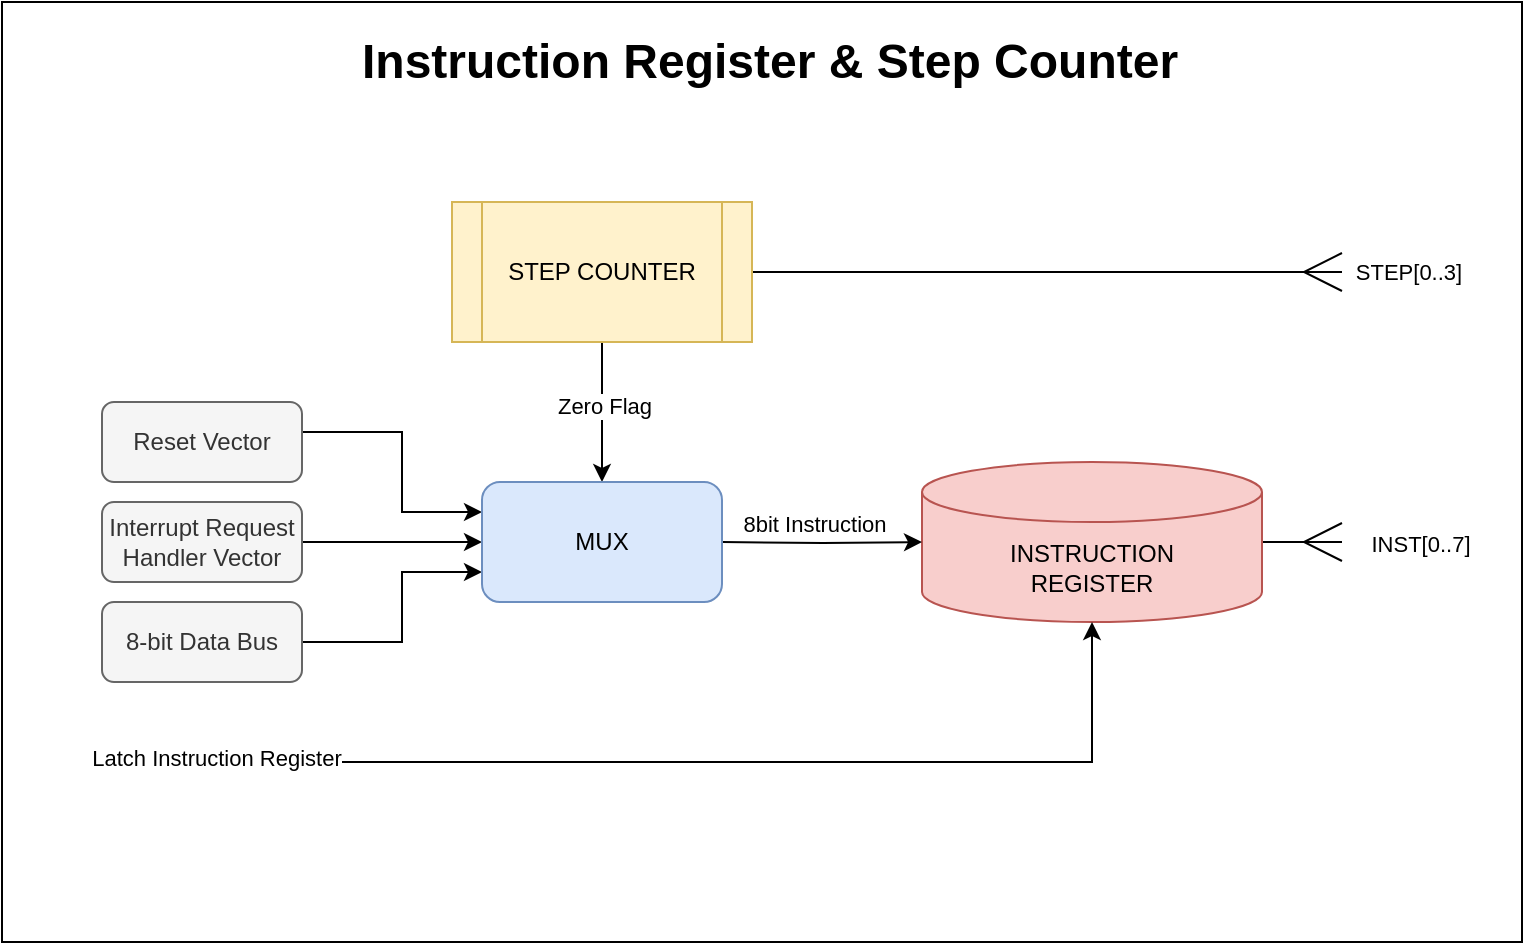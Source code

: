 <mxfile version="17.4.2" type="device"><diagram id="tG1yEr9hUba9VzCltTfK" name="Page-1"><mxGraphModel dx="1366" dy="995" grid="1" gridSize="10" guides="1" tooltips="1" connect="1" arrows="1" fold="1" page="1" pageScale="1" pageWidth="850" pageHeight="1100" math="0" shadow="0"><root><mxCell id="0"/><mxCell id="1" parent="0"/><mxCell id="TVLPsr1-c6Q-G7EZUCC0-43" value="" style="rounded=0;whiteSpace=wrap;html=1;" vertex="1" parent="1"><mxGeometry x="45" y="120" width="760" height="470" as="geometry"/></mxCell><mxCell id="TVLPsr1-c6Q-G7EZUCC0-4" style="edgeStyle=orthogonalEdgeStyle;rounded=0;orthogonalLoop=1;jettySize=auto;html=1;endArrow=ERmany;endFill=0;endSize=17;" edge="1" parent="1" source="TVLPsr1-c6Q-G7EZUCC0-1"><mxGeometry relative="1" as="geometry"><mxPoint x="715" y="255" as="targetPoint"/></mxGeometry></mxCell><mxCell id="TVLPsr1-c6Q-G7EZUCC0-6" value="STEP[0..3]" style="edgeLabel;html=1;align=center;verticalAlign=middle;resizable=0;points=[];" vertex="1" connectable="0" parent="TVLPsr1-c6Q-G7EZUCC0-4"><mxGeometry x="0.605" y="2" relative="1" as="geometry"><mxPoint x="91" y="2" as="offset"/></mxGeometry></mxCell><mxCell id="TVLPsr1-c6Q-G7EZUCC0-36" style="edgeStyle=orthogonalEdgeStyle;rounded=0;orthogonalLoop=1;jettySize=auto;html=1;entryX=0.5;entryY=0;entryDx=0;entryDy=0;endArrow=classic;endFill=1;endSize=6;" edge="1" parent="1" source="TVLPsr1-c6Q-G7EZUCC0-1" target="TVLPsr1-c6Q-G7EZUCC0-33"><mxGeometry relative="1" as="geometry"/></mxCell><mxCell id="TVLPsr1-c6Q-G7EZUCC0-37" value="Zero Flag" style="edgeLabel;html=1;align=center;verticalAlign=middle;resizable=0;points=[];" vertex="1" connectable="0" parent="TVLPsr1-c6Q-G7EZUCC0-36"><mxGeometry x="-0.1" y="1" relative="1" as="geometry"><mxPoint as="offset"/></mxGeometry></mxCell><mxCell id="TVLPsr1-c6Q-G7EZUCC0-1" value="STEP COUNTER" style="shape=process;whiteSpace=wrap;html=1;backgroundOutline=1;fillColor=#fff2cc;strokeColor=#d6b656;" vertex="1" parent="1"><mxGeometry x="270" y="220" width="150" height="70" as="geometry"/></mxCell><mxCell id="TVLPsr1-c6Q-G7EZUCC0-9" style="edgeStyle=orthogonalEdgeStyle;rounded=0;orthogonalLoop=1;jettySize=auto;html=1;endArrow=ERmany;endFill=0;endSize=17;" edge="1" parent="1" source="TVLPsr1-c6Q-G7EZUCC0-8"><mxGeometry relative="1" as="geometry"><mxPoint x="715" y="390" as="targetPoint"/></mxGeometry></mxCell><mxCell id="TVLPsr1-c6Q-G7EZUCC0-10" value="INST[0..7]" style="edgeLabel;html=1;align=center;verticalAlign=middle;resizable=0;points=[];" vertex="1" connectable="0" parent="TVLPsr1-c6Q-G7EZUCC0-9"><mxGeometry x="0.133" y="-1" relative="1" as="geometry"><mxPoint x="56" y="-1" as="offset"/></mxGeometry></mxCell><mxCell id="TVLPsr1-c6Q-G7EZUCC0-8" value="INSTRUCTION&lt;br&gt;REGISTER" style="shape=cylinder3;whiteSpace=wrap;html=1;boundedLbl=1;backgroundOutline=1;size=15;fillColor=#f8cecc;strokeColor=#b85450;" vertex="1" parent="1"><mxGeometry x="505" y="350" width="170" height="80" as="geometry"/></mxCell><mxCell id="TVLPsr1-c6Q-G7EZUCC0-35" style="edgeStyle=orthogonalEdgeStyle;rounded=0;orthogonalLoop=1;jettySize=auto;html=1;entryX=0;entryY=0.25;entryDx=0;entryDy=0;endArrow=classic;endFill=1;endSize=6;" edge="1" parent="1" target="TVLPsr1-c6Q-G7EZUCC0-33"><mxGeometry relative="1" as="geometry"><mxPoint x="195" y="335.04" as="sourcePoint"/><Array as="points"><mxPoint x="245" y="335"/><mxPoint x="245" y="375"/></Array></mxGeometry></mxCell><mxCell id="TVLPsr1-c6Q-G7EZUCC0-34" style="edgeStyle=orthogonalEdgeStyle;rounded=0;orthogonalLoop=1;jettySize=auto;html=1;entryX=0;entryY=0.5;entryDx=0;entryDy=0;endArrow=classic;endFill=1;endSize=6;exitX=1;exitY=0.5;exitDx=0;exitDy=0;" edge="1" parent="1" source="TVLPsr1-c6Q-G7EZUCC0-15" target="TVLPsr1-c6Q-G7EZUCC0-33"><mxGeometry relative="1" as="geometry"><Array as="points"><mxPoint x="215" y="390"/><mxPoint x="215" y="390"/></Array></mxGeometry></mxCell><mxCell id="TVLPsr1-c6Q-G7EZUCC0-15" value="Interrupt Request Handler Vector" style="rounded=1;whiteSpace=wrap;html=1;fillColor=#f5f5f5;fontColor=#333333;strokeColor=#666666;" vertex="1" parent="1"><mxGeometry x="95" y="370" width="100" height="40" as="geometry"/></mxCell><mxCell id="TVLPsr1-c6Q-G7EZUCC0-25" style="edgeStyle=orthogonalEdgeStyle;rounded=0;orthogonalLoop=1;jettySize=auto;html=1;exitX=1;exitY=0.5;exitDx=0;exitDy=0;exitPerimeter=0;endArrow=classic;endFill=1;endSize=6;" edge="1" parent="1" target="TVLPsr1-c6Q-G7EZUCC0-8"><mxGeometry relative="1" as="geometry"><mxPoint x="405" y="390" as="sourcePoint"/></mxGeometry></mxCell><mxCell id="TVLPsr1-c6Q-G7EZUCC0-42" value="8bit Instruction" style="edgeLabel;html=1;align=center;verticalAlign=middle;resizable=0;points=[];" vertex="1" connectable="0" parent="TVLPsr1-c6Q-G7EZUCC0-25"><mxGeometry x="-0.08" y="2" relative="1" as="geometry"><mxPoint y="-8" as="offset"/></mxGeometry></mxCell><mxCell id="TVLPsr1-c6Q-G7EZUCC0-23" value="" style="endArrow=classic;html=1;rounded=0;endSize=6;entryX=0;entryY=0.75;entryDx=0;entryDy=0;exitX=1;exitY=0.5;exitDx=0;exitDy=0;" edge="1" parent="1" source="TVLPsr1-c6Q-G7EZUCC0-38" target="TVLPsr1-c6Q-G7EZUCC0-33"><mxGeometry width="50" height="50" relative="1" as="geometry"><mxPoint x="195" y="420" as="sourcePoint"/><mxPoint x="245" y="405" as="targetPoint"/><Array as="points"><mxPoint x="245" y="440"/><mxPoint x="245" y="405"/></Array></mxGeometry></mxCell><mxCell id="TVLPsr1-c6Q-G7EZUCC0-33" value="MUX" style="rounded=1;whiteSpace=wrap;html=1;fillColor=#dae8fc;strokeColor=#6c8ebf;" vertex="1" parent="1"><mxGeometry x="285" y="360" width="120" height="60" as="geometry"/></mxCell><mxCell id="TVLPsr1-c6Q-G7EZUCC0-38" value="8-bit Data Bus" style="rounded=1;whiteSpace=wrap;html=1;fillColor=#f5f5f5;fontColor=#333333;strokeColor=#666666;" vertex="1" parent="1"><mxGeometry x="95" y="420" width="100" height="40" as="geometry"/></mxCell><mxCell id="TVLPsr1-c6Q-G7EZUCC0-39" value="Reset Vector" style="rounded=1;whiteSpace=wrap;html=1;fillColor=#f5f5f5;fontColor=#333333;strokeColor=#666666;" vertex="1" parent="1"><mxGeometry x="95" y="320" width="100" height="40" as="geometry"/></mxCell><mxCell id="TVLPsr1-c6Q-G7EZUCC0-40" value="" style="endArrow=classic;html=1;rounded=0;endSize=6;entryX=0.5;entryY=1;entryDx=0;entryDy=0;entryPerimeter=0;" edge="1" parent="1" target="TVLPsr1-c6Q-G7EZUCC0-8"><mxGeometry width="50" height="50" relative="1" as="geometry"><mxPoint x="205" y="500" as="sourcePoint"/><mxPoint x="435" y="425" as="targetPoint"/><Array as="points"><mxPoint x="415" y="500"/><mxPoint x="590" y="500"/></Array></mxGeometry></mxCell><mxCell id="TVLPsr1-c6Q-G7EZUCC0-41" value="Latch Instruction Register" style="edgeLabel;html=1;align=center;verticalAlign=middle;resizable=0;points=[];" vertex="1" connectable="0" parent="TVLPsr1-c6Q-G7EZUCC0-40"><mxGeometry x="-0.908" y="2" relative="1" as="geometry"><mxPoint x="-74" as="offset"/></mxGeometry></mxCell><mxCell id="TVLPsr1-c6Q-G7EZUCC0-45" value="&lt;h1&gt;Instruction Register &amp;amp; Step Counter&lt;/h1&gt;" style="text;html=1;strokeColor=none;fillColor=none;spacing=5;spacingTop=-20;whiteSpace=wrap;overflow=hidden;rounded=0;" vertex="1" parent="1"><mxGeometry x="220" y="130" width="470" height="50" as="geometry"/></mxCell></root></mxGraphModel></diagram></mxfile>